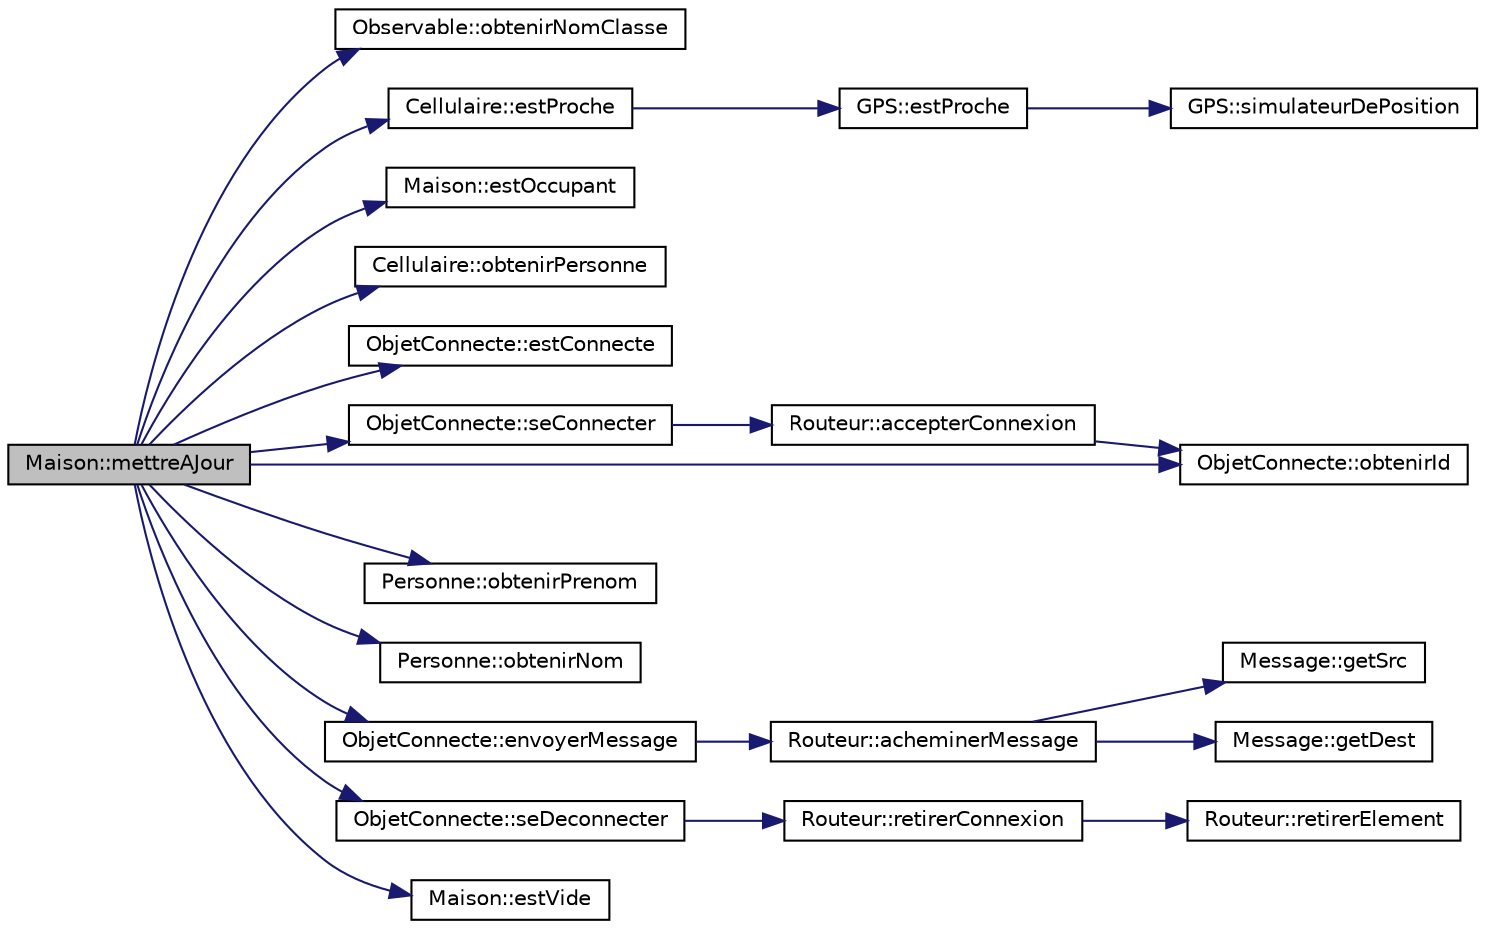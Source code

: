 digraph "Maison::mettreAJour"
{
  bgcolor="transparent";
  edge [fontname="Helvetica",fontsize="10",labelfontname="Helvetica",labelfontsize="10"];
  node [fontname="Helvetica",fontsize="10",shape=record];
  rankdir="LR";
  Node1 [label="Maison::mettreAJour",height=0.2,width=0.4,color="black", fillcolor="grey75", style="filled", fontcolor="black"];
  Node1 -> Node2 [color="midnightblue",fontsize="10",style="solid",fontname="Helvetica"];
  Node2 [label="Observable::obtenirNomClasse",height=0.2,width=0.4,color="black",URL="$class_observable.html#ab96ad008a89ae3c2828eefd6a2504e7f"];
  Node1 -> Node3 [color="midnightblue",fontsize="10",style="solid",fontname="Helvetica"];
  Node3 [label="Cellulaire::estProche",height=0.2,width=0.4,color="black",URL="$class_cellulaire.html#adefde3d0bfa581dfd83101243f5aed36",tooltip="Évalue si le cellulaire est proche d&#39;une position. "];
  Node3 -> Node4 [color="midnightblue",fontsize="10",style="solid",fontname="Helvetica"];
  Node4 [label="GPS::estProche",height=0.2,width=0.4,color="black",URL="$class_g_p_s.html#acb33cb9feb5cdc3e12c8c6ffdce2a3ed",tooltip="Évalue si le GPS est proche d&#39;une position. La notion de proximité est définie par une la variable co..."];
  Node4 -> Node5 [color="midnightblue",fontsize="10",style="solid",fontname="Helvetica"];
  Node5 [label="GPS::simulateurDePosition",height=0.2,width=0.4,color="black",URL="$class_g_p_s.html#ac632b70697137886b8fcb60780bb5cf1",tooltip="Permet de simuler le déplacement du GPS dans le temps et dans l&#39;espace. Cette méthode est appelée par..."];
  Node1 -> Node6 [color="midnightblue",fontsize="10",style="solid",fontname="Helvetica"];
  Node6 [label="Maison::estOccupant",height=0.2,width=0.4,color="black",URL="$class_maison.html#a26269a0e50b0befba1e0ff7294e19871",tooltip="Évalue si une personne est un occupant de la maison. "];
  Node1 -> Node7 [color="midnightblue",fontsize="10",style="solid",fontname="Helvetica"];
  Node7 [label="Cellulaire::obtenirPersonne",height=0.2,width=0.4,color="black",URL="$class_cellulaire.html#aac88456657601be9cdfa9f8c2e6f46c7",tooltip="Accède à la variable personne_. "];
  Node1 -> Node8 [color="midnightblue",fontsize="10",style="solid",fontname="Helvetica"];
  Node8 [label="ObjetConnecte::estConnecte",height=0.2,width=0.4,color="black",URL="$class_objet_connecte.html#a5b2306b8f023ff3a5e76bac0eca12e09",tooltip="Est connecté return connecte_. "];
  Node1 -> Node9 [color="midnightblue",fontsize="10",style="solid",fontname="Helvetica"];
  Node9 [label="ObjetConnecte::seConnecter",height=0.2,width=0.4,color="black",URL="$class_objet_connecte.html#a9d35c981f68e675e90124e9930c7f34e",tooltip="Se connecte au routeur. "];
  Node9 -> Node10 [color="midnightblue",fontsize="10",style="solid",fontname="Helvetica"];
  Node10 [label="Routeur::accepterConnexion",height=0.2,width=0.4,color="black",URL="$class_routeur.html#a90b0a29364d53bfede7c60c42eee64cd",tooltip="Accepte une connexion pour l&#39;objetConnecte  objetConnecte l&#39;objetConnecte à connecter. "];
  Node10 -> Node11 [color="midnightblue",fontsize="10",style="solid",fontname="Helvetica"];
  Node11 [label="ObjetConnecte::obtenirId",height=0.2,width=0.4,color="black",URL="$class_objet_connecte.html#a16e824398e1006a9a58235285607d804",tooltip="Accède à la variable id. "];
  Node1 -> Node12 [color="midnightblue",fontsize="10",style="solid",fontname="Helvetica"];
  Node12 [label="Personne::obtenirPrenom",height=0.2,width=0.4,color="black",URL="$class_personne.html#a23ad8a111217d3db6fe068f9ae9f9215",tooltip="Accède à la variable prenom_. "];
  Node1 -> Node13 [color="midnightblue",fontsize="10",style="solid",fontname="Helvetica"];
  Node13 [label="Personne::obtenirNom",height=0.2,width=0.4,color="black",URL="$class_personne.html#af471a3c2cd0dbef94d442d7be4785754",tooltip="Accède à la variable nom_. "];
  Node1 -> Node11 [color="midnightblue",fontsize="10",style="solid",fontname="Helvetica"];
  Node1 -> Node14 [color="midnightblue",fontsize="10",style="solid",fontname="Helvetica"];
  Node14 [label="ObjetConnecte::envoyerMessage",height=0.2,width=0.4,color="black",URL="$class_objet_connecte.html#a542d1009c29f9e634b7c7d467051704b",tooltip="Envoie un message. "];
  Node14 -> Node15 [color="midnightblue",fontsize="10",style="solid",fontname="Helvetica"];
  Node15 [label="Routeur::acheminerMessage",height=0.2,width=0.4,color="black",URL="$class_routeur.html#a2d4f2f4b9a5f29f7c62240c2ce9393ad",tooltip="Achemine le message, affiche aussi si le message a été acheminé de qui vers qui  message Le message à..."];
  Node15 -> Node16 [color="midnightblue",fontsize="10",style="solid",fontname="Helvetica"];
  Node16 [label="Message::getSrc",height=0.2,width=0.4,color="black",URL="$class_message.html#a5ec2173b372c8ccf2109b239dc275a92"];
  Node15 -> Node17 [color="midnightblue",fontsize="10",style="solid",fontname="Helvetica"];
  Node17 [label="Message::getDest",height=0.2,width=0.4,color="black",URL="$class_message.html#ae05a692926f090164bce84e246338ce8"];
  Node1 -> Node18 [color="midnightblue",fontsize="10",style="solid",fontname="Helvetica"];
  Node18 [label="ObjetConnecte::seDeconnecter",height=0.2,width=0.4,color="black",URL="$class_objet_connecte.html#a3b006c6abde199dd38b365561a80f7d5",tooltip="Se déconnecte du routeur. "];
  Node18 -> Node19 [color="midnightblue",fontsize="10",style="solid",fontname="Helvetica"];
  Node19 [label="Routeur::retirerConnexion",height=0.2,width=0.4,color="black",URL="$class_routeur.html#acc8a7d1b7a4d855bab8560d58b33c7e4",tooltip="Retire la connexion au ID donné, ne fait rien si l&#39;id n&#39;est pas co  id l&#39;id à déconnecter. "];
  Node19 -> Node20 [color="midnightblue",fontsize="10",style="solid",fontname="Helvetica"];
  Node20 [label="Routeur::retirerElement",height=0.2,width=0.4,color="black",URL="$class_routeur.html#aac4a5f02c78468c1b4012063e1d62feb",tooltip="Retire l&#39;objetConnecte de la liste  it L&#39;itérateur qui pointe sur l&#39;objetConnecte à retirer it NE DOI..."];
  Node1 -> Node21 [color="midnightblue",fontsize="10",style="solid",fontname="Helvetica"];
  Node21 [label="Maison::estVide",height=0.2,width=0.4,color="black",URL="$class_maison.html#a88acdd6f6bb1c2ca29032d443f71482b",tooltip="Évalue si la maison est vide. "];
}

